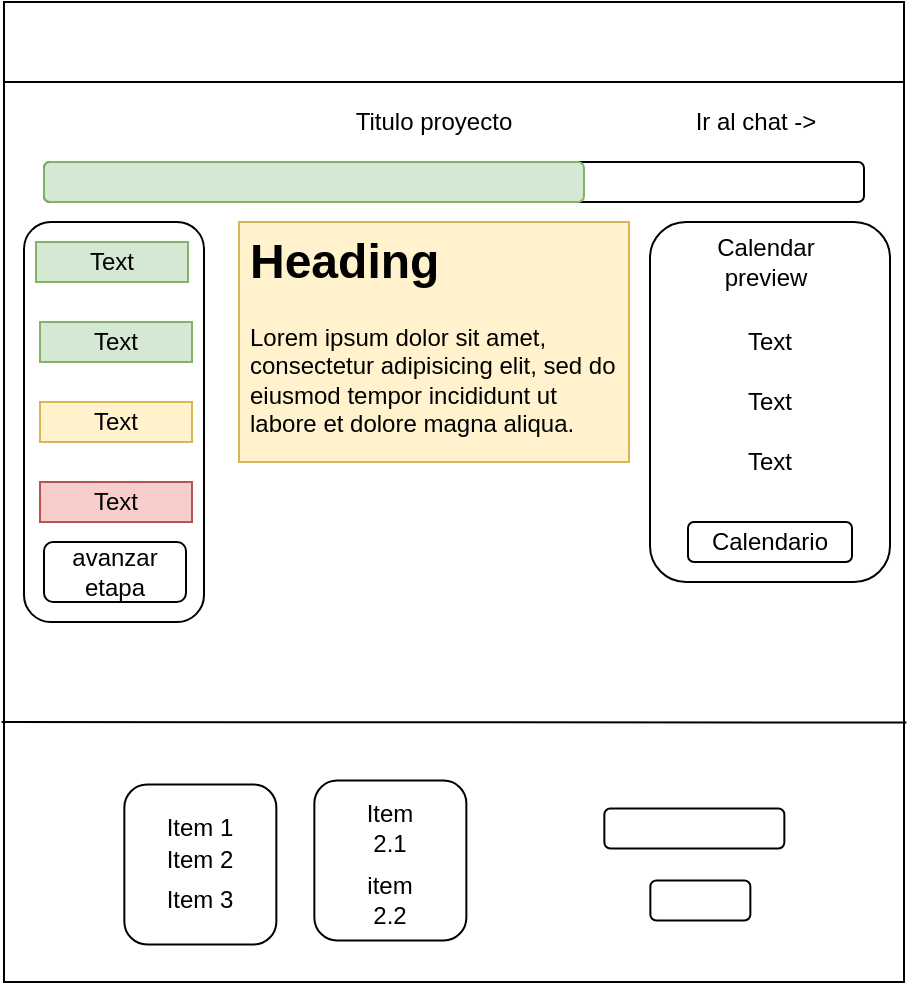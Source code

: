 <mxfile version="14.6.13" type="device"><diagram id="s3RqUvO9uQN_3R803Zhi" name="Page-1"><mxGraphModel dx="526" dy="347" grid="1" gridSize="10" guides="1" tooltips="1" connect="1" arrows="1" fold="1" page="1" pageScale="1" pageWidth="827" pageHeight="1169" math="0" shadow="0"><root><mxCell id="0"/><mxCell id="1" parent="0"/><mxCell id="VqWzJKiHXa8_FmFliGPi-1" value="" style="rounded=0;whiteSpace=wrap;html=1;" parent="1" vertex="1"><mxGeometry x="30" y="40" width="450" height="490" as="geometry"/></mxCell><mxCell id="VqWzJKiHXa8_FmFliGPi-2" value="" style="rounded=0;whiteSpace=wrap;html=1;" parent="1" vertex="1"><mxGeometry x="30" y="40" width="450" height="40" as="geometry"/></mxCell><mxCell id="VqWzJKiHXa8_FmFliGPi-3" value="" style="rounded=1;whiteSpace=wrap;html=1;" parent="1" vertex="1"><mxGeometry x="50" y="120" width="410" height="20" as="geometry"/></mxCell><mxCell id="VqWzJKiHXa8_FmFliGPi-4" value="" style="rounded=1;whiteSpace=wrap;html=1;fillColor=#d5e8d4;strokeColor=#82b366;" parent="1" vertex="1"><mxGeometry x="50" y="120" width="270" height="20" as="geometry"/></mxCell><mxCell id="VqWzJKiHXa8_FmFliGPi-5" value="Titulo proyecto" style="text;html=1;strokeColor=none;fillColor=none;align=center;verticalAlign=middle;whiteSpace=wrap;rounded=0;" parent="1" vertex="1"><mxGeometry x="185" y="90" width="120" height="20" as="geometry"/></mxCell><mxCell id="VqWzJKiHXa8_FmFliGPi-9" value="" style="rounded=1;whiteSpace=wrap;html=1;" parent="1" vertex="1"><mxGeometry x="353" y="150" width="120" height="180" as="geometry"/></mxCell><mxCell id="VqWzJKiHXa8_FmFliGPi-10" value="Calendar preview" style="text;html=1;strokeColor=none;fillColor=none;align=center;verticalAlign=middle;whiteSpace=wrap;rounded=0;" parent="1" vertex="1"><mxGeometry x="373" y="160" width="76" height="20" as="geometry"/></mxCell><mxCell id="VqWzJKiHXa8_FmFliGPi-11" value="Text" style="text;html=1;strokeColor=none;fillColor=none;align=center;verticalAlign=middle;whiteSpace=wrap;rounded=0;" parent="1" vertex="1"><mxGeometry x="375" y="200" width="76" height="20" as="geometry"/></mxCell><mxCell id="VqWzJKiHXa8_FmFliGPi-12" value="Text" style="text;html=1;strokeColor=none;fillColor=none;align=center;verticalAlign=middle;whiteSpace=wrap;rounded=0;" parent="1" vertex="1"><mxGeometry x="375" y="230" width="76" height="20" as="geometry"/></mxCell><mxCell id="VqWzJKiHXa8_FmFliGPi-13" value="Text" style="text;html=1;strokeColor=none;fillColor=none;align=center;verticalAlign=middle;whiteSpace=wrap;rounded=0;" parent="1" vertex="1"><mxGeometry x="375" y="260" width="76" height="20" as="geometry"/></mxCell><mxCell id="VqWzJKiHXa8_FmFliGPi-14" value="Ir al chat -&amp;gt;" style="text;html=1;strokeColor=none;fillColor=none;align=center;verticalAlign=middle;whiteSpace=wrap;rounded=0;" parent="1" vertex="1"><mxGeometry x="372" y="90" width="68" height="20" as="geometry"/></mxCell><mxCell id="VqWzJKiHXa8_FmFliGPi-15" value="&lt;h1&gt;Heading&lt;/h1&gt;&lt;p&gt;Lorem ipsum dolor sit amet, consectetur adipisicing elit, sed do eiusmod tempor incididunt ut labore et dolore magna aliqua.&lt;/p&gt;" style="text;html=1;strokeColor=#d6b656;fillColor=#fff2cc;spacing=5;spacingTop=-20;whiteSpace=wrap;overflow=hidden;rounded=0;" parent="1" vertex="1"><mxGeometry x="147.5" y="150" width="195" height="120" as="geometry"/></mxCell><mxCell id="VqWzJKiHXa8_FmFliGPi-16" value="" style="rounded=1;whiteSpace=wrap;html=1;" parent="1" vertex="1"><mxGeometry x="40" y="150" width="90" height="200" as="geometry"/></mxCell><mxCell id="VqWzJKiHXa8_FmFliGPi-17" value="Text" style="text;html=1;strokeColor=#82b366;fillColor=#d5e8d4;align=center;verticalAlign=middle;whiteSpace=wrap;rounded=0;" parent="1" vertex="1"><mxGeometry x="46" y="160" width="76" height="20" as="geometry"/></mxCell><mxCell id="VqWzJKiHXa8_FmFliGPi-18" value="Text" style="text;html=1;strokeColor=#82b366;fillColor=#d5e8d4;align=center;verticalAlign=middle;whiteSpace=wrap;rounded=0;" parent="1" vertex="1"><mxGeometry x="48" y="200" width="76" height="20" as="geometry"/></mxCell><mxCell id="VqWzJKiHXa8_FmFliGPi-19" value="Text" style="text;html=1;strokeColor=#d6b656;fillColor=#fff2cc;align=center;verticalAlign=middle;whiteSpace=wrap;rounded=0;" parent="1" vertex="1"><mxGeometry x="48" y="240" width="76" height="20" as="geometry"/></mxCell><mxCell id="VqWzJKiHXa8_FmFliGPi-20" value="Text" style="text;html=1;strokeColor=#b85450;fillColor=#f8cecc;align=center;verticalAlign=middle;whiteSpace=wrap;rounded=0;" parent="1" vertex="1"><mxGeometry x="48" y="280" width="76" height="20" as="geometry"/></mxCell><mxCell id="VqWzJKiHXa8_FmFliGPi-21" value="" style="rounded=1;whiteSpace=wrap;html=1;" parent="1" vertex="1"><mxGeometry x="330.18" y="443.25" width="90" height="20" as="geometry"/></mxCell><mxCell id="VqWzJKiHXa8_FmFliGPi-24" value="avanzar etapa" style="rounded=1;whiteSpace=wrap;html=1;" parent="1" vertex="1"><mxGeometry x="50" y="310" width="71" height="30" as="geometry"/></mxCell><mxCell id="VqWzJKiHXa8_FmFliGPi-25" value="Calendario" style="rounded=1;whiteSpace=wrap;html=1;" parent="1" vertex="1"><mxGeometry x="372" y="300" width="82" height="20" as="geometry"/></mxCell><mxCell id="VqWzJKiHXa8_FmFliGPi-27" value="" style="rounded=1;whiteSpace=wrap;html=1;" parent="1" vertex="1"><mxGeometry x="353.18" y="479.25" width="50" height="20" as="geometry"/></mxCell><mxCell id="VqWzJKiHXa8_FmFliGPi-36" value="" style="rounded=1;whiteSpace=wrap;html=1;" parent="1" vertex="1"><mxGeometry x="90.18" y="431.25" width="76" height="80" as="geometry"/></mxCell><mxCell id="VqWzJKiHXa8_FmFliGPi-37" style="edgeStyle=orthogonalEdgeStyle;rounded=0;orthogonalLoop=1;jettySize=auto;html=1;exitX=0.5;exitY=1;exitDx=0;exitDy=0;" parent="1" source="VqWzJKiHXa8_FmFliGPi-21" target="VqWzJKiHXa8_FmFliGPi-21" edge="1"><mxGeometry relative="1" as="geometry"/></mxCell><mxCell id="VqWzJKiHXa8_FmFliGPi-38" value="" style="rounded=1;whiteSpace=wrap;html=1;" parent="1" vertex="1"><mxGeometry x="185.18" y="429.25" width="76" height="80" as="geometry"/></mxCell><mxCell id="VqWzJKiHXa8_FmFliGPi-40" value="Item 1" style="text;html=1;strokeColor=none;fillColor=none;align=center;verticalAlign=middle;whiteSpace=wrap;rounded=0;" parent="1" vertex="1"><mxGeometry x="108.18" y="443.25" width="40" height="20" as="geometry"/></mxCell><mxCell id="VqWzJKiHXa8_FmFliGPi-41" value="Item 2" style="text;html=1;strokeColor=none;fillColor=none;align=center;verticalAlign=middle;whiteSpace=wrap;rounded=0;" parent="1" vertex="1"><mxGeometry x="107.5" y="459.25" width="40" height="20" as="geometry"/></mxCell><mxCell id="VqWzJKiHXa8_FmFliGPi-42" value="Item 3" style="text;html=1;strokeColor=none;fillColor=none;align=center;verticalAlign=middle;whiteSpace=wrap;rounded=0;" parent="1" vertex="1"><mxGeometry x="107.5" y="479.25" width="40" height="20" as="geometry"/></mxCell><mxCell id="VqWzJKiHXa8_FmFliGPi-43" value="Item 2.1" style="text;html=1;strokeColor=none;fillColor=none;align=center;verticalAlign=middle;whiteSpace=wrap;rounded=0;" parent="1" vertex="1"><mxGeometry x="203.18" y="443.25" width="40" height="20" as="geometry"/></mxCell><mxCell id="VqWzJKiHXa8_FmFliGPi-44" value="" style="endArrow=none;html=1;entryX=-0.003;entryY=0.675;entryDx=0;entryDy=0;entryPerimeter=0;" parent="1" edge="1"><mxGeometry width="50" height="50" relative="1" as="geometry"><mxPoint x="481.18" y="400.25" as="sourcePoint"/><mxPoint x="28.83" y="400.0" as="targetPoint"/></mxGeometry></mxCell><mxCell id="VqWzJKiHXa8_FmFliGPi-45" style="edgeStyle=orthogonalEdgeStyle;rounded=0;orthogonalLoop=1;jettySize=auto;html=1;exitX=0.5;exitY=1;exitDx=0;exitDy=0;" parent="1" source="VqWzJKiHXa8_FmFliGPi-5" target="VqWzJKiHXa8_FmFliGPi-5" edge="1"><mxGeometry relative="1" as="geometry"/></mxCell><mxCell id="uYEJKpsml8EZNYqptIUo-1" value="item 2.2" style="text;html=1;strokeColor=none;fillColor=none;align=center;verticalAlign=middle;whiteSpace=wrap;rounded=0;" vertex="1" parent="1"><mxGeometry x="203.18" y="479.25" width="40" height="20" as="geometry"/></mxCell></root></mxGraphModel></diagram></mxfile>